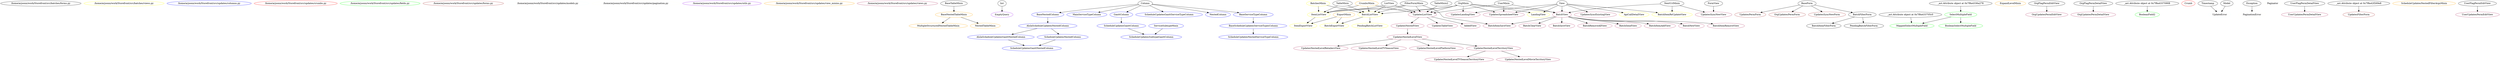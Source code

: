 digraph ClassTree {
	"/home/arjoonn/work/Storefront/src/batches/forms.py" [color=Black]
	"/home/arjoonn/work/Storefront/src/batches/views.py" [color=Yellow]
	"/home/arjoonn/work/Storefront/src/updates/columns.py" [color=Blue]
	"/home/arjoonn/work/Storefront/src/updates/crumbs.py" [color=Red]
	"/home/arjoonn/work/Storefront/src/updates/fields.py" [color=Green]
	"/home/arjoonn/work/Storefront/src/updates/forms.py" [color=Brown]
	"/home/arjoonn/work/Storefront/src/updates/models.py" [color=Azure]
	"/home/arjoonn/work/Storefront/src/updates/pagination.py" [color=Ivory]
	"/home/arjoonn/work/Storefront/src/updates/utils.py" [color=Purple]
	"/home/arjoonn/work/Storefront/src/updates/view_mixins.py" [color=Orange]
	"/home/arjoonn/work/Storefront/src/updates/views.py" [color=Maroon]
	MultipleStructuredNestedTableMixin [color=Orange]
	EmptyQuery [color=Purple]
	BaseNestedColumn [color=Blue]
	PendingBatchListView [color=Yellow]
	UpdatesListView [color=Maroon]
	UpdatesNestedLevelTVSeasonTerritoryView [color=Maroon]
	UpdatesNestedLevelMovieTerritoryView [color=Maroon]
	UpdatesPermForm [color=Brown]
	UpdatesNestedView [color=Maroon]
	UpdatesNestedLevelRetailersView [color=Maroon]
	OrgUpdatesPermForm [color=Brown]
	BatchClearView [color=Maroon]
	NestedTableMixin [color=Orange]
	BatchItemReUpdateView [color=Yellow]
	ScheduleUpdatesGanttNestedColumn [color=Blue]
	MainServiceTypeColumn [color=Blue]
	SelectMultipleField [color=Green]
	BaseScheduleUpdatesServiceTypesColumn [color=Blue]
	UpdatesNestedLevelView [color=Maroon]
	ExportMixin [color=Orange]
	ScheduleUpdatesGanttColumn [color=Blue]
	BatchSaveView [color=Maroon]
	ApiCallDetailView [color=Yellow]
	AlulaScheduleUpdatesGanttNestedColumn [color=Blue]
	ScheduleUpdatesSubtypeGanttColumn [color=Blue]
	BatchItemFilterForm [color=Black]
	ScheduleUpdatesNestedServiceTypeColumn [color=Blue]
	ExpandLevelMixin [color=Orange]
	ServiceSubtypeMixin [color=Blue]
	UpdatesNestedLevelTVSeasonView [color=Maroon]
	OrgUpdatesPermEditView [color=Maroon]
	ItemExportView [color=Yellow]
	UpdatesTableView [color=Maroon]
	BatchItemSaveView [color=Maroon]
	UpdatesSyncNewForm [color=Brown]
	BatchRemoveAllView [color=Maroon]
	OrgUpdatesPermDetailView [color=Maroon]
	UpdatesSpreadsheetView [color=Maroon]
	BooleanField2 [color=Green]
	UpdatesNestedLevelPlatformView [color=Maroon]
	BooleanSelectMultipleField [color=Green]
	AddedView [color=Maroon]
	Crumb [color=Red]
	GanttColumn [color=Blue]
	UpdateError [color=Azure]
	CrumbsMixin [color=Orange]
	BatchSendView [color=Maroon]
	BatchesMixin [color=Yellow]
	ScheduleUpdatesGanttServiceTypeColumn [color=Blue]
	BatchItemAddView [color=Maroon]
	LandingView [color=Yellow]
	NestedColumn [color=Blue]
	PaginationError [color=Ivory]
	BatchFilterForm [color=Black]
	AlulaScheduleUpdatesNestedColumn [color=Blue]
	ScheduleUpdatesNestedColumn [color=Blue]
	BaseServiceTypeColumn [color=Blue]
	BatchNewView [color=Maroon]
	MappedSelectMultipleField [color=Green]
	BatchExportView [color=Yellow]
	BatchListView [color=Yellow]
	Paginator [color=Ivory]
	ItemListView [color=Yellow]
	UserUpdatesPermDetailView [color=Maroon]
	BaseNestedTableMixin [color=Orange]
	UpdatesNestedLevelTerritoryView [color=Maroon]
	BatchItemRemoveView [color=Maroon]
	UpdatesFilterForm [color=Brown]
	UpdatesSyncNewView [color=Maroon]
	ScheduleUpdatesNestedFilterArgsMixin [color=Orange]
	BatchView [color=Maroon]
	UpdatesSyncExistingView [color=Maroon]
	UpdatesLandingView [color=Maroon]
	UserUpdatesPermEditView [color=Maroon]
	PendingBatchFilterForm [color=Black]
	<_ast.Attribute object at 0x7f8a433705c0> -> MappedSelectMultipleField
	FilterFormMixin -> ItemListView
	OrgMixin -> UpdatesLandingView
	Timestamp -> UpdateError
	FormView -> UpdatesSyncNewView
	TableMixin -> ItemListView
	BaseForm -> BatchFilterForm
	ScheduleUpdatesNestedColumn -> ScheduleUpdatesGanttNestedColumn
	BaseServiceTypeColumn -> BaseScheduleUpdatesServiceTypesColumn
	UpdatesNestedLevelView -> UpdatesNestedLevelTerritoryView
	BatchesMixin -> ItemListView
	BaseNestedTableMixin -> MultipleStructuredNestedTableMixin
	<_ast.Attribute object at 0x7f8a4336a278> -> SelectMultipleField
	OrgMixin -> UpdatesListView
	OrgMixin -> LandingView
	UserFlagPermEditView -> UserUpdatesPermEditView
	BatchView -> BatchRemoveAllView
	NextUrlMixin -> BatchItemReUpdateView
	NextUrlMixin -> UpdatesSyncNewView
	BatchListView -> BatchExportView
	BatchView -> BatchItemRemoveView
	TableMixin -> BatchListView
	Column -> ScheduleUpdatesGanttServiceTypeColumn
	CrumbsMixin -> UpdatesListView
	GanttColumn -> ScheduleUpdatesGanttColumn
	UserMixin -> UpdatesListView
	TableMixin2 -> UpdatesListView
	BatchesMixin -> BatchListView
	AlulaScheduleUpdatesNestedColumn -> ScheduleUpdatesNestedColumn
	CrumbsMixin -> BatchListView
	View -> UpdatesSyncExistingView
	UpdatesNestedView -> UpdatesNestedLevelView
	BatchView -> BatchItemSaveView
	UpdatesNestedLevelTerritoryView -> UpdatesNestedLevelMovieTerritoryView
	View -> UpdatesLandingView
	ListView -> BatchListView
	UserMixin -> UpdatesSpreadsheetView
	View -> UpdatesSpreadsheetView
	BaseForm -> UpdatesSyncNewForm
	Column -> MainServiceTypeColumn
	OrgMixin -> UpdatesSpreadsheetView
	OrgMixin -> BatchListView
	BaseTableMixin -> BaseNestedTableMixin
	UpdatesNestedLevelView -> UpdatesNestedLevelPlatformView
	CrumbsMixin -> ItemListView
	View -> ApiCallDetailView
	AlulaScheduleUpdatesGanttNestedColumn -> ScheduleUpdatesGanttNestedColumn
	FilterFormMixin -> UpdatesListView
	BatchView -> BatchItemAddView
	BatchView -> BatchNewView
	Column -> BaseNestedColumn
	UpdatesNestedLevelView -> UpdatesNestedLevelTVSeasonView
	list -> EmptyQuery
	ExportMixin -> ItemExportView
	BaseNestedColumn -> AlulaScheduleUpdatesNestedColumn
	Column -> BaseServiceTypeColumn
	UserMixin -> BatchView
	ListView -> UpdatesListView
	View -> BatchView
	Column -> GanttColumn
	SelectMultipleField -> BooleanSelectMultipleField
	ExportMixin -> BatchExportView
	FilterFormMixin -> BatchListView
	View -> LandingView
	BatchListView -> PendingBatchListView
	UpdatesListView -> AddedView
	UpdatesNestedLevelView -> UpdatesNestedLevelRetailersView
	UpdatesListView -> UpdatesTableView
	OrgFlagPermDetailView -> OrgUpdatesPermDetailView
	Model -> UpdateError
	BatchView -> BatchSaveView
	ScheduleUpdatesGanttColumn -> ScheduleUpdatesSubtypeGanttColumn
	AlulaScheduleUpdatesNestedColumn -> AlulaScheduleUpdatesGanttNestedColumn
	<_ast.Attribute object at 0x7f8a43370908> -> BooleanField2
	OrgMixin -> ItemListView
	ServiceSubtypeMixin -> ScheduleUpdatesSubtypeGanttColumn
	ListView -> ItemListView
	Exception -> PaginationError
	BatchView -> BatchClearView
	UpdatesListView -> UpdatesNestedView
	OrgMixin -> BatchView
	UserFlagPermDetailView -> UserUpdatesPermDetailView
	BatchFilterForm -> PendingBatchFilterForm
	UpdatesNestedLevelTerritoryView -> UpdatesNestedLevelTVSeasonTerritoryView
	BatchView -> BatchSendView
	BaseNestedTableMixin -> NestedTableMixin
	OrgFlagPermEditView -> OrgUpdatesPermEditView
	NextUrlMixin -> BatchView
	ItemListView -> ItemExportView
	BaseForm -> OrgUpdatesPermForm
	View -> BatchItemReUpdateView
	FilterFormMixin -> BatchItemSaveView
	<_ast.Attribute object at 0x7f8a42f269e8> -> UpdatesFilterForm
	BatchFilterForm -> BatchItemFilterForm
	BaseForm -> UpdatesPermForm
	SelectMultipleField -> MappedSelectMultipleField
	BaseScheduleUpdatesServiceTypesColumn -> ScheduleUpdatesNestedServiceTypeColumn
	Column -> NestedColumn
}

